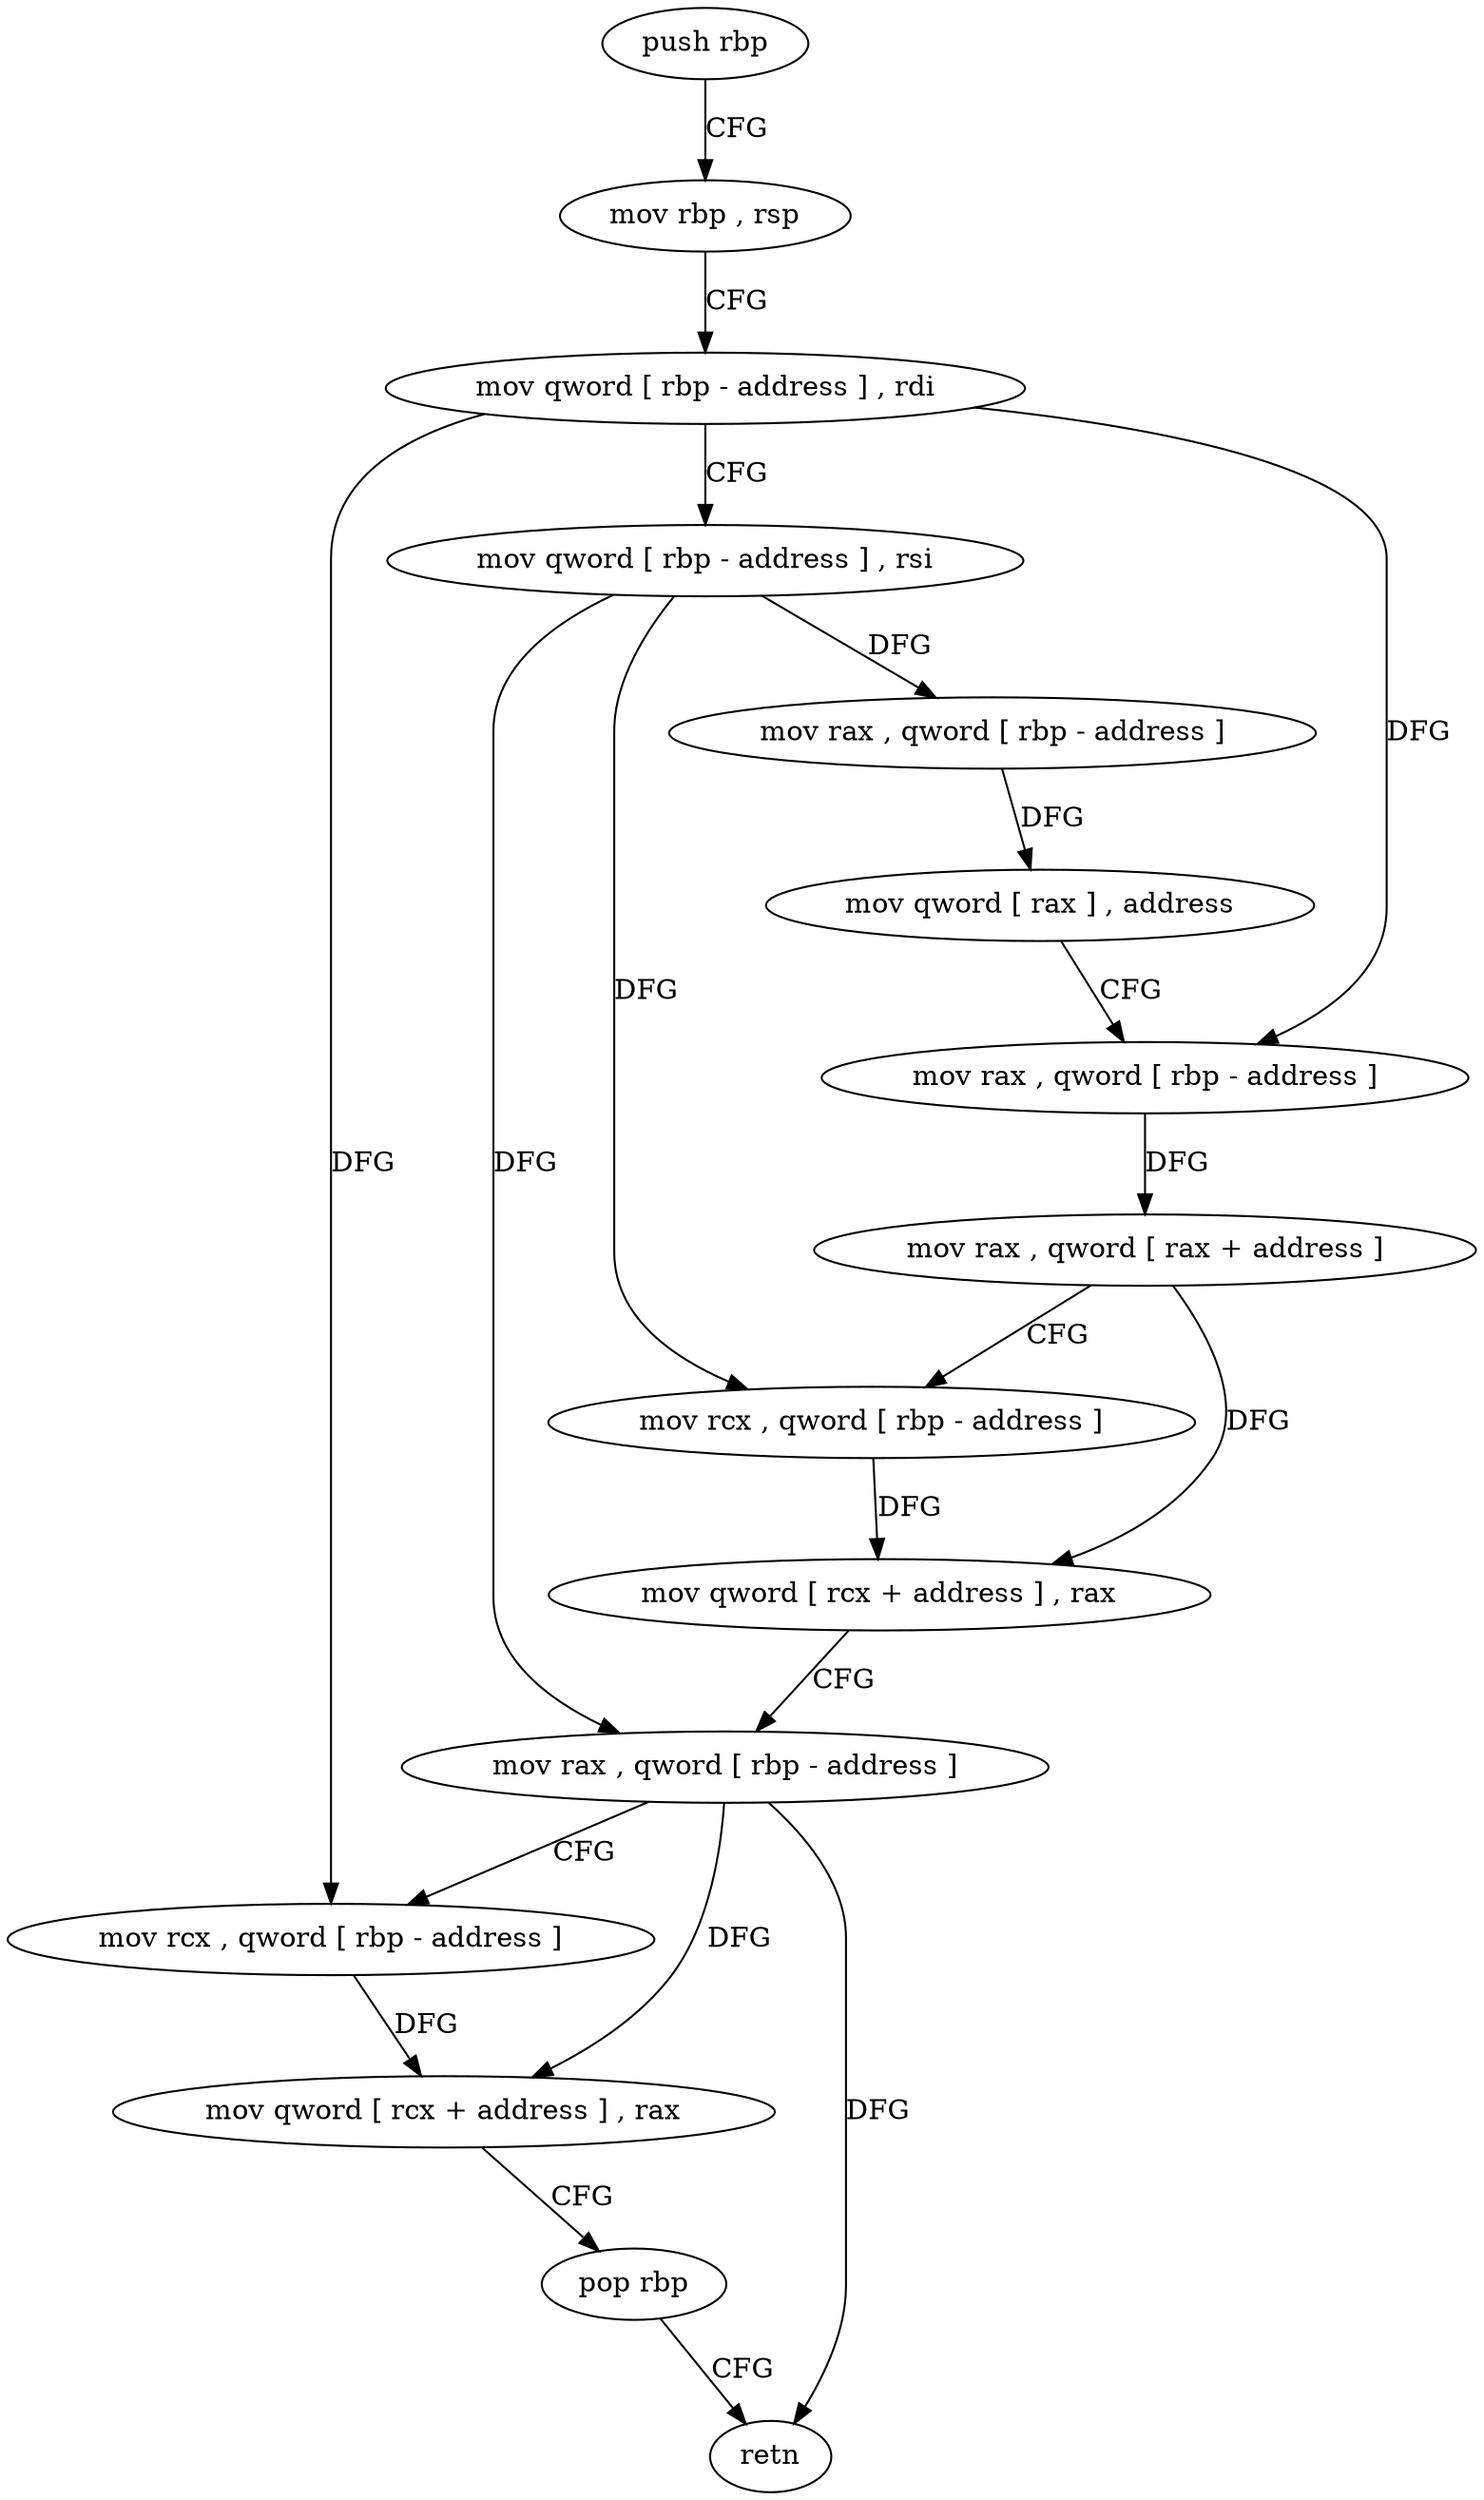 digraph "func" {
"4239536" [label = "push rbp" ]
"4239537" [label = "mov rbp , rsp" ]
"4239540" [label = "mov qword [ rbp - address ] , rdi" ]
"4239544" [label = "mov qword [ rbp - address ] , rsi" ]
"4239548" [label = "mov rax , qword [ rbp - address ]" ]
"4239552" [label = "mov qword [ rax ] , address" ]
"4239559" [label = "mov rax , qword [ rbp - address ]" ]
"4239563" [label = "mov rax , qword [ rax + address ]" ]
"4239567" [label = "mov rcx , qword [ rbp - address ]" ]
"4239571" [label = "mov qword [ rcx + address ] , rax" ]
"4239575" [label = "mov rax , qword [ rbp - address ]" ]
"4239579" [label = "mov rcx , qword [ rbp - address ]" ]
"4239583" [label = "mov qword [ rcx + address ] , rax" ]
"4239587" [label = "pop rbp" ]
"4239588" [label = "retn" ]
"4239536" -> "4239537" [ label = "CFG" ]
"4239537" -> "4239540" [ label = "CFG" ]
"4239540" -> "4239544" [ label = "CFG" ]
"4239540" -> "4239559" [ label = "DFG" ]
"4239540" -> "4239579" [ label = "DFG" ]
"4239544" -> "4239548" [ label = "DFG" ]
"4239544" -> "4239567" [ label = "DFG" ]
"4239544" -> "4239575" [ label = "DFG" ]
"4239548" -> "4239552" [ label = "DFG" ]
"4239552" -> "4239559" [ label = "CFG" ]
"4239559" -> "4239563" [ label = "DFG" ]
"4239563" -> "4239567" [ label = "CFG" ]
"4239563" -> "4239571" [ label = "DFG" ]
"4239567" -> "4239571" [ label = "DFG" ]
"4239571" -> "4239575" [ label = "CFG" ]
"4239575" -> "4239579" [ label = "CFG" ]
"4239575" -> "4239583" [ label = "DFG" ]
"4239575" -> "4239588" [ label = "DFG" ]
"4239579" -> "4239583" [ label = "DFG" ]
"4239583" -> "4239587" [ label = "CFG" ]
"4239587" -> "4239588" [ label = "CFG" ]
}
